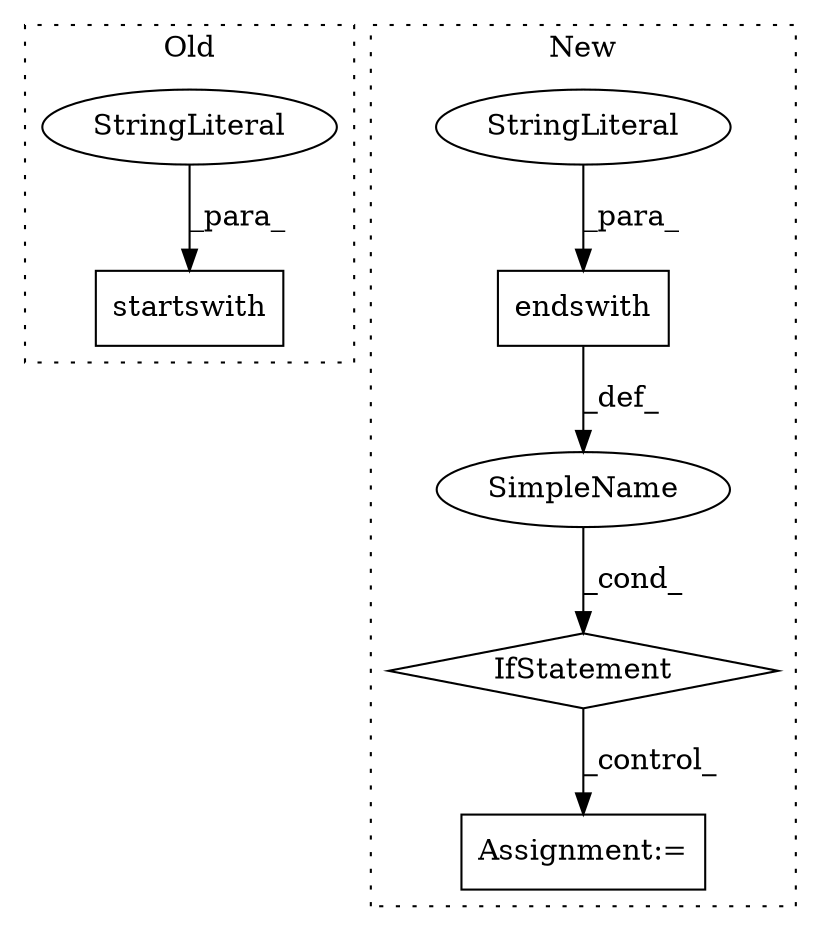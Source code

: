 digraph G {
subgraph cluster0 {
1 [label="startswith" a="32" s="23561,23585" l="11,1" shape="box"];
3 [label="StringLiteral" a="45" s="23572" l="13" shape="ellipse"];
label = "Old";
style="dotted";
}
subgraph cluster1 {
2 [label="endswith" a="32" s="23475,23491" l="9,1" shape="box"];
4 [label="StringLiteral" a="45" s="23484" l="7" shape="ellipse"];
5 [label="IfStatement" a="25" s="23457,23492" l="4,2" shape="diamond"];
6 [label="SimpleName" a="42" s="" l="" shape="ellipse"];
7 [label="Assignment:=" a="7" s="23512" l="1" shape="box"];
label = "New";
style="dotted";
}
2 -> 6 [label="_def_"];
3 -> 1 [label="_para_"];
4 -> 2 [label="_para_"];
5 -> 7 [label="_control_"];
6 -> 5 [label="_cond_"];
}